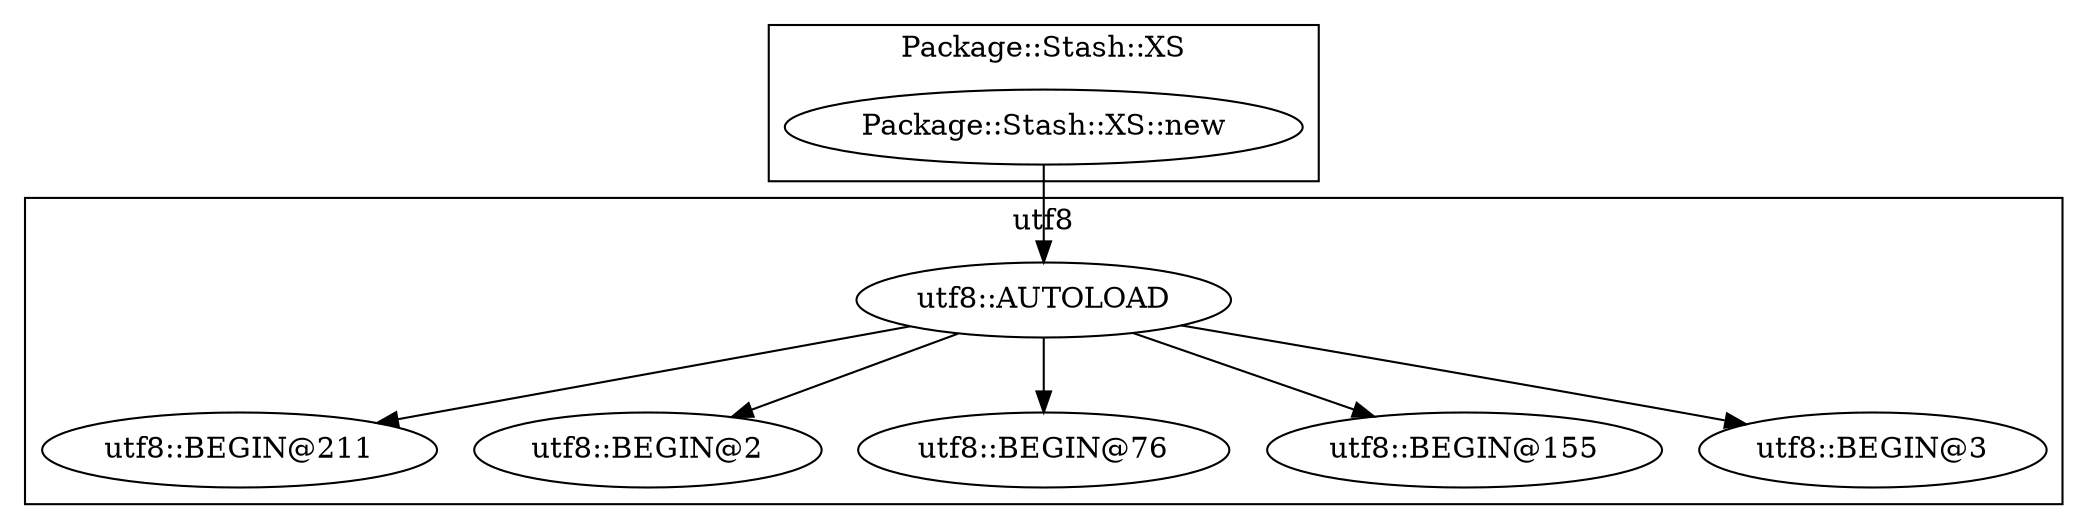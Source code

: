 digraph {
graph [overlap=false]
subgraph cluster_Package_Stash_XS {
	label="Package::Stash::XS";
	"Package::Stash::XS::new";
}
subgraph cluster_utf8 {
	label="utf8";
	"utf8::AUTOLOAD";
	"utf8::BEGIN@211";
	"utf8::BEGIN@2";
	"utf8::BEGIN@76";
	"utf8::BEGIN@155";
	"utf8::BEGIN@3";
}
"utf8::AUTOLOAD" -> "utf8::BEGIN@3";
"utf8::AUTOLOAD" -> "utf8::BEGIN@76";
"utf8::AUTOLOAD" -> "utf8::BEGIN@211";
"utf8::AUTOLOAD" -> "utf8::BEGIN@155";
"Package::Stash::XS::new" -> "utf8::AUTOLOAD";
"utf8::AUTOLOAD" -> "utf8::BEGIN@2";
}

